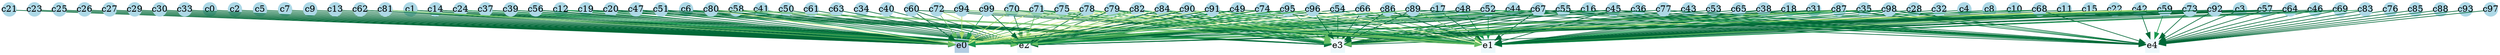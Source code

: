 digraph G {
	splines=false;
	c0[shape=circle, color=lightblue,style=filled ,height=0.30, width=0.30, fixedsize=true,];
	c1[shape=circle, color=lightblue,style=filled ,height=0.30, width=0.30, fixedsize=true,];
	c2[shape=circle, color=lightblue,style=filled ,height=0.30, width=0.30, fixedsize=true,];
	c3[shape=circle, color=lightblue,style=filled ,height=0.30, width=0.30, fixedsize=true,];
	c4[shape=circle, color=lightblue,style=filled ,height=0.30, width=0.30, fixedsize=true,];
	c5[shape=circle, color=lightblue,style=filled ,height=0.30, width=0.30, fixedsize=true,];
	c6[shape=circle, color=lightblue,style=filled ,height=0.30, width=0.30, fixedsize=true,];
	c7[shape=circle, color=lightblue,style=filled ,height=0.30, width=0.30, fixedsize=true,];
	c8[shape=circle, color=lightblue,style=filled ,height=0.30, width=0.30, fixedsize=true,];
	c9[shape=circle, color=lightblue,style=filled ,height=0.30, width=0.30, fixedsize=true,];
	c10[shape=circle, color=lightblue,style=filled ,height=0.30, width=0.30, fixedsize=true,];
	c11[shape=circle, color=lightblue,style=filled ,height=0.30, width=0.30, fixedsize=true,];
	c12[shape=circle, color=lightblue,style=filled ,height=0.30, width=0.30, fixedsize=true,];
	c13[shape=circle, color=lightblue,style=filled ,height=0.30, width=0.30, fixedsize=true,];
	c14[shape=circle, color=lightblue,style=filled ,height=0.30, width=0.30, fixedsize=true,];
	c15[shape=circle, color=lightblue,style=filled ,height=0.30, width=0.30, fixedsize=true,];
	c16[shape=circle, color=lightblue,style=filled ,height=0.30, width=0.30, fixedsize=true,];
	c17[shape=circle, color=lightblue,style=filled ,height=0.30, width=0.30, fixedsize=true,];
	c18[shape=circle, color=lightblue,style=filled ,height=0.30, width=0.30, fixedsize=true,];
	c19[shape=circle, color=lightblue,style=filled ,height=0.30, width=0.30, fixedsize=true,];
	c20[shape=circle, color=lightblue,style=filled ,height=0.30, width=0.30, fixedsize=true,];
	c21[shape=circle, color=lightblue,style=filled ,height=0.30, width=0.30, fixedsize=true,];
	c22[shape=circle, color=lightblue,style=filled ,height=0.30, width=0.30, fixedsize=true,];
	c23[shape=circle, color=lightblue,style=filled ,height=0.30, width=0.30, fixedsize=true,];
	c24[shape=circle, color=lightblue,style=filled ,height=0.30, width=0.30, fixedsize=true,];
	c25[shape=circle, color=lightblue,style=filled ,height=0.30, width=0.30, fixedsize=true,];
	c26[shape=circle, color=lightblue,style=filled ,height=0.30, width=0.30, fixedsize=true,];
	c27[shape=circle, color=lightblue,style=filled ,height=0.30, width=0.30, fixedsize=true,];
	c28[shape=circle, color=lightblue,style=filled ,height=0.30, width=0.30, fixedsize=true,];
	c29[shape=circle, color=lightblue,style=filled ,height=0.30, width=0.30, fixedsize=true,];
	c30[shape=circle, color=lightblue,style=filled ,height=0.30, width=0.30, fixedsize=true,];
	c31[shape=circle, color=lightblue,style=filled ,height=0.30, width=0.30, fixedsize=true,];
	c32[shape=circle, color=lightblue,style=filled ,height=0.30, width=0.30, fixedsize=true,];
	c33[shape=circle, color=lightblue,style=filled ,height=0.30, width=0.30, fixedsize=true,];
	c34[shape=circle, color=lightblue,style=filled ,height=0.30, width=0.30, fixedsize=true,];
	c35[shape=circle, color=lightblue,style=filled ,height=0.30, width=0.30, fixedsize=true,];
	c36[shape=circle, color=lightblue,style=filled ,height=0.30, width=0.30, fixedsize=true,];
	c37[shape=circle, color=lightblue,style=filled ,height=0.30, width=0.30, fixedsize=true,];
	c38[shape=circle, color=lightblue,style=filled ,height=0.30, width=0.30, fixedsize=true,];
	c39[shape=circle, color=lightblue,style=filled ,height=0.30, width=0.30, fixedsize=true,];
	c40[shape=circle, color=lightblue,style=filled ,height=0.30, width=0.30, fixedsize=true,];
	c41[shape=circle, color=lightblue,style=filled ,height=0.30, width=0.30, fixedsize=true,];
	c42[shape=circle, color=lightblue,style=filled ,height=0.30, width=0.30, fixedsize=true,];
	c43[shape=circle, color=lightblue,style=filled ,height=0.30, width=0.30, fixedsize=true,];
	c44[shape=circle, color=lightblue,style=filled ,height=0.30, width=0.30, fixedsize=true,];
	c45[shape=circle, color=lightblue,style=filled ,height=0.30, width=0.30, fixedsize=true,];
	c46[shape=circle, color=lightblue,style=filled ,height=0.30, width=0.30, fixedsize=true,];
	c47[shape=circle, color=lightblue,style=filled ,height=0.30, width=0.30, fixedsize=true,];
	c48[shape=circle, color=lightblue,style=filled ,height=0.30, width=0.30, fixedsize=true,];
	c49[shape=circle, color=lightblue,style=filled ,height=0.30, width=0.30, fixedsize=true,];
	c50[shape=circle, color=lightblue,style=filled ,height=0.30, width=0.30, fixedsize=true,];
	c51[shape=circle, color=lightblue,style=filled ,height=0.30, width=0.30, fixedsize=true,];
	c52[shape=circle, color=lightblue,style=filled ,height=0.30, width=0.30, fixedsize=true,];
	c53[shape=circle, color=lightblue,style=filled ,height=0.30, width=0.30, fixedsize=true,];
	c54[shape=circle, color=lightblue,style=filled ,height=0.30, width=0.30, fixedsize=true,];
	c55[shape=circle, color=lightblue,style=filled ,height=0.30, width=0.30, fixedsize=true,];
	c56[shape=circle, color=lightblue,style=filled ,height=0.30, width=0.30, fixedsize=true,];
	c57[shape=circle, color=lightblue,style=filled ,height=0.30, width=0.30, fixedsize=true,];
	c58[shape=circle, color=lightblue,style=filled ,height=0.30, width=0.30, fixedsize=true,];
	c59[shape=circle, color=lightblue,style=filled ,height=0.30, width=0.30, fixedsize=true,];
	c60[shape=circle, color=lightblue,style=filled ,height=0.30, width=0.30, fixedsize=true,];
	c61[shape=circle, color=lightblue,style=filled ,height=0.30, width=0.30, fixedsize=true,];
	c62[shape=circle, color=lightblue,style=filled ,height=0.30, width=0.30, fixedsize=true,];
	c63[shape=circle, color=lightblue,style=filled ,height=0.30, width=0.30, fixedsize=true,];
	c64[shape=circle, color=lightblue,style=filled ,height=0.30, width=0.30, fixedsize=true,];
	c65[shape=circle, color=lightblue,style=filled ,height=0.30, width=0.30, fixedsize=true,];
	c66[shape=circle, color=lightblue,style=filled ,height=0.30, width=0.30, fixedsize=true,];
	c67[shape=circle, color=lightblue,style=filled ,height=0.30, width=0.30, fixedsize=true,];
	c68[shape=circle, color=lightblue,style=filled ,height=0.30, width=0.30, fixedsize=true,];
	c69[shape=circle, color=lightblue,style=filled ,height=0.30, width=0.30, fixedsize=true,];
	c70[shape=circle, color=lightblue,style=filled ,height=0.30, width=0.30, fixedsize=true,];
	c71[shape=circle, color=lightblue,style=filled ,height=0.30, width=0.30, fixedsize=true,];
	c72[shape=circle, color=lightblue,style=filled ,height=0.30, width=0.30, fixedsize=true,];
	c73[shape=circle, color=lightblue,style=filled ,height=0.30, width=0.30, fixedsize=true,];
	c74[shape=circle, color=lightblue,style=filled ,height=0.30, width=0.30, fixedsize=true,];
	c75[shape=circle, color=lightblue,style=filled ,height=0.30, width=0.30, fixedsize=true,];
	c76[shape=circle, color=lightblue,style=filled ,height=0.30, width=0.30, fixedsize=true,];
	c77[shape=circle, color=lightblue,style=filled ,height=0.30, width=0.30, fixedsize=true,];
	c78[shape=circle, color=lightblue,style=filled ,height=0.30, width=0.30, fixedsize=true,];
	c79[shape=circle, color=lightblue,style=filled ,height=0.30, width=0.30, fixedsize=true,];
	c80[shape=circle, color=lightblue,style=filled ,height=0.30, width=0.30, fixedsize=true,];
	c81[shape=circle, color=lightblue,style=filled ,height=0.30, width=0.30, fixedsize=true,];
	c82[shape=circle, color=lightblue,style=filled ,height=0.30, width=0.30, fixedsize=true,];
	c83[shape=circle, color=lightblue,style=filled ,height=0.30, width=0.30, fixedsize=true,];
	c84[shape=circle, color=lightblue,style=filled ,height=0.30, width=0.30, fixedsize=true,];
	c85[shape=circle, color=lightblue,style=filled ,height=0.30, width=0.30, fixedsize=true,];
	c86[shape=circle, color=lightblue,style=filled ,height=0.30, width=0.30, fixedsize=true,];
	c87[shape=circle, color=lightblue,style=filled ,height=0.30, width=0.30, fixedsize=true,];
	c88[shape=circle, color=lightblue,style=filled ,height=0.30, width=0.30, fixedsize=true,];
	c89[shape=circle, color=lightblue,style=filled ,height=0.30, width=0.30, fixedsize=true,];
	c90[shape=circle, color=lightblue,style=filled ,height=0.30, width=0.30, fixedsize=true,];
	c91[shape=circle, color=lightblue,style=filled ,height=0.30, width=0.30, fixedsize=true,];
	c92[shape=circle, color=lightblue,style=filled ,height=0.30, width=0.30, fixedsize=true,];
	c93[shape=circle, color=lightblue,style=filled ,height=0.30, width=0.30, fixedsize=true,];
	c94[shape=circle, color=lightblue,style=filled ,height=0.30, width=0.30, fixedsize=true,];
	c95[shape=circle, color=lightblue,style=filled ,height=0.30, width=0.30, fixedsize=true,];
	c96[shape=circle, color=lightblue,style=filled ,height=0.30, width=0.30, fixedsize=true,];
	c97[shape=circle, color=lightblue,style=filled ,height=0.30, width=0.30, fixedsize=true,];
	c98[shape=circle, color=lightblue,style=filled ,height=0.30, width=0.30, fixedsize=true,];
	c99[shape=circle, color=lightblue,style=filled ,height=0.30, width=0.30, fixedsize=true,];
	e0[shape=box, color="#b3cde3",style=filled ,height=0.30, width=0.30, fixedsize=true,];
	e1[shape=box, color="#edf8fb",style=filled ,height=0.30, width=0.30, fixedsize=true,];
	e2[shape=box, color="#edf8fb",style=filled ,height=0.30, width=0.30, fixedsize=true,];
	e3[shape=box, color="#edf8fb",style=filled ,height=0.30, width=0.30, fixedsize=true,];
	e4[shape=box, color="#edf8fb",style=filled ,height=0.30, width=0.30, fixedsize=true,];
	"c0" -> "e0"[color="#006837"];
	"c1" -> "e0"[color="#006837"];
	"c1" -> "e2"[color="#006837"];
	"c2" -> "e0"[color="#006837"];
	"c3" -> "e1"[color="#006837"];
	"c3" -> "e2"[color="#006837"];
	"c3" -> "e4"[color="#006837"];
	"c4" -> "e1"[color="#006837"];
	"c5" -> "e0"[color="#006837"];
	"c6" -> "e0"[color="#006837"];
	"c6" -> "e2"[color="#1a9850"];
	"c6" -> "e3"[color="#006837"];
	"c7" -> "e0"[color="#006837"];
	"c8" -> "e1"[color="#006837"];
	"c9" -> "e0"[color="#006837"];
	"c10" -> "e1"[color="#006837"];
	"c11" -> "e1"[color="#006837"];
	"c12" -> "e0"[color="#006837"];
	"c12" -> "e2"[color="#1a9850"];
	"c12" -> "e3"[color="#1a9850"];
	"c13" -> "e0"[color="#006837"];
	"c14" -> "e0"[color="#006837"];
	"c14" -> "e2"[color="#006837"];
	"c15" -> "e1"[color="#006837"];
	"c16" -> "e0"[color="#006837"];
	"c16" -> "e3"[color="#006837"];
	"c16" -> "e4"[color="#006837"];
	"c17" -> "e1"[color="#006837"];
	"c17" -> "e2"[color="#006837"];
	"c18" -> "e1"[color="#006837"];
	"c18" -> "e3"[color="#006837"];
	"c19" -> "e0"[color="#006837"];
	"c19" -> "e3"[color="#006837"];
	"c20" -> "e0"[color="#006837"];
	"c20" -> "e3"[color="#006837"];
	"c21" -> "e0"[color="#006837"];
	"c22" -> "e1"[color="#006837"];
	"c23" -> "e0"[color="#006837"];
	"c24" -> "e0"[color="#006837"];
	"c24" -> "e2"[color="#1a9850"];
	"c25" -> "e0"[color="#006837"];
	"c26" -> "e0"[color="#006837"];
	"c27" -> "e0"[color="#006837"];
	"c28" -> "e1"[color="#006837"];
	"c29" -> "e0"[color="#006837"];
	"c30" -> "e0"[color="#006837"];
	"c31" -> "e1"[color="#006837"];
	"c31" -> "e3"[color="#006837"];
	"c32" -> "e1"[color="#006837"];
	"c33" -> "e0"[color="#006837"];
	"c34" -> "e2"[color="#006837"];
	"c35" -> "e0"[color="#a6d96a"];
	"c35" -> "e1"[color="#1a9850"];
	"c35" -> "e3"[color="#006837"];
	"c35" -> "e4"[color="#1a9850"];
	"c36" -> "e3"[color="#006837"];
	"c37" -> "e0"[color="#1a9850"];
	"c37" -> "e2"[color="#006837"];
	"c38" -> "e1"[color="#006837"];
	"c38" -> "e3"[color="#006837"];
	"c39" -> "e0"[color="#1a9850"];
	"c39" -> "e2"[color="#006837"];
	"c40" -> "e2"[color="#006837"];
	"c41" -> "e2"[color="#006837"];
	"c42" -> "e0"[color="#d9ef8b"];
	"c42" -> "e1"[color="#66bd63"];
	"c42" -> "e4"[color="#006837"];
	"c43" -> "e3"[color="#006837"];
	"c44" -> "e0"[color="#1a9850"];
	"c44" -> "e3"[color="#006837"];
	"c44" -> "e4"[color="#006837"];
	"c45" -> "e0"[color="#1a9850"];
	"c45" -> "e1"[color="#006837"];
	"c45" -> "e2"[color="#006837"];
	"c45" -> "e4"[color="#006837"];
	"c46" -> "e2"[color="#006837"];
	"c46" -> "e4"[color="#006837"];
	"c47" -> "e0"[color="#006837"];
	"c47" -> "e3"[color="#006837"];
	"c48" -> "e1"[color="#1a9850"];
	"c48" -> "e2"[color="#006837"];
	"c49" -> "e0"[color="#006837"];
	"c49" -> "e2"[color="#006837"];
	"c49" -> "e4"[color="#006837"];
	"c50" -> "e2"[color="#006837"];
	"c51" -> "e0"[color="#006837"];
	"c51" -> "e3"[color="#006837"];
	"c52" -> "e0"[color="#66bd63"];
	"c52" -> "e1"[color="#1a9850"];
	"c52" -> "e2"[color="#006837"];
	"c52" -> "e4"[color="#1a9850"];
	"c53" -> "e3"[color="#006837"];
	"c54" -> "e0"[color="#006837"];
	"c54" -> "e1"[color="#1a9850"];
	"c54" -> "e3"[color="#006837"];
	"c55" -> "e0"[color="#006837"];
	"c55" -> "e3"[color="#006837"];
	"c55" -> "e4"[color="#1a9850"];
	"c56" -> "e0"[color="#006837"];
	"c56" -> "e2"[color="#006837"];
	"c57" -> "e1"[color="#006837"];
	"c57" -> "e2"[color="#006837"];
	"c57" -> "e4"[color="#006837"];
	"c58" -> "e0"[color="#1a9850"];
	"c58" -> "e1"[color="#66bd63"];
	"c58" -> "e2"[color="#006837"];
	"c59" -> "e0"[color="#a6d96a"];
	"c59" -> "e1"[color="#66bd63"];
	"c59" -> "e4"[color="#1a9850"];
	"c60" -> "e0"[color="#006837"];
	"c60" -> "e1"[color="#006837"];
	"c60" -> "e2"[color="#006837"];
	"c61" -> "e2"[color="#006837"];
	"c62" -> "e0"[color="#006837"];
	"c62" -> "e2"[color="#006837"];
	"c63" -> "e2"[color="#006837"];
	"c64" -> "e2"[color="#006837"];
	"c64" -> "e4"[color="#006837"];
	"c65" -> "e3"[color="#006837"];
	"c66" -> "e0"[color="#006837"];
	"c66" -> "e1"[color="#66bd63"];
	"c66" -> "e3"[color="#006837"];
	"c67" -> "e0"[color="#66bd63"];
	"c67" -> "e1"[color="#006837"];
	"c67" -> "e2"[color="#1a9850"];
	"c67" -> "e3"[color="#006837"];
	"c67" -> "e4"[color="#006837"];
	"c68" -> "e0"[color="#1a9850"];
	"c68" -> "e1"[color="#006837"];
	"c68" -> "e4"[color="#006837"];
	"c69" -> "e1"[color="#006837"];
	"c69" -> "e3"[color="#006837"];
	"c69" -> "e4"[color="#006837"];
	"c70" -> "e0"[color="#a6d96a"];
	"c70" -> "e1"[color="#66bd63"];
	"c70" -> "e2"[color="#006837"];
	"c70" -> "e3"[color="#006837"];
	"c71" -> "e0"[color="#d9ef8b"];
	"c71" -> "e1"[color="#1a9850"];
	"c71" -> "e2"[color="#66bd63"];
	"c71" -> "e3"[color="#006837"];
	"c72" -> "e0"[color="#66bd63"];
	"c72" -> "e1"[color="#006837"];
	"c72" -> "e2"[color="#a6d96a"];
	"c73" -> "e0"[color="#1a9850"];
	"c73" -> "e1"[color="#006837"];
	"c73" -> "e4"[color="#006837"];
	"c74" -> "e0"[color="#a6d96a"];
	"c74" -> "e1"[color="#006837"];
	"c74" -> "e2"[color="#006837"];
	"c74" -> "e3"[color="#66bd63"];
	"c75" -> "e0"[color="#66bd63"];
	"c75" -> "e1"[color="#a6d96a"];
	"c76" -> "e4"[color="#006837"];
	"c77" -> "e0"[color="#006837"];
	"c77" -> "e4"[color="#006837"];
	"c78" -> "e0"[color="#66bd63"];
	"c78" -> "e1"[color="#66bd63"];
	"c78" -> "e2"[color="#006837"];
	"c78" -> "e3"[color="#1a9850"];
	"c79" -> "e0"[color="#d9ef8b"];
	"c79" -> "e1"[color="#006837"];
	"c79" -> "e2"[color="#006837"];
	"c79" -> "e3"[color="#006837"];
	"c80" -> "e0"[color="#d9ef8b"];
	"c80" -> "e1"[color="#66bd63"];
	"c80" -> "e2"[color="#006837"];
	"c81" -> "e0"[color="#66bd63"];
	"c81" -> "e2"[color="#66bd63"];
	"c82" -> "e0"[color="#66bd63"];
	"c82" -> "e1"[color="#1a9850"];
	"c82" -> "e2"[color="#66bd63"];
	"c82" -> "e3"[color="#1a9850"];
	"c83" -> "e1"[color="#1a9850"];
	"c83" -> "e4"[color="#006837"];
	"c84" -> "e0"[color="#ffffbf"];
	"c84" -> "e1"[color="#1a9850"];
	"c84" -> "e2"[color="#006837"];
	"c84" -> "e3"[color="#006837"];
	"c85" -> "e4"[color="#006837"];
	"c86" -> "e0"[color="#ffffbf"];
	"c86" -> "e1"[color="#006837"];
	"c86" -> "e3"[color="#006837"];
	"c87" -> "e0"[color="#006837"];
	"c87" -> "e1"[color="#1a9850"];
	"c87" -> "e3"[color="#66bd63"];
	"c87" -> "e4"[color="#006837"];
	"c88" -> "e4"[color="#006837"];
	"c89" -> "e0"[color="#1a9850"];
	"c89" -> "e1"[color="#66bd63"];
	"c89" -> "e2"[color="#66bd63"];
	"c89" -> "e3"[color="#006837"];
	"c89" -> "e4"[color="#006837"];
	"c90" -> "e0"[color="#a6d96a"];
	"c90" -> "e1"[color="#66bd63"];
	"c90" -> "e2"[color="#006837"];
	"c90" -> "e3"[color="#1a9850"];
	"c91" -> "e0"[color="#d9ef8b"];
	"c91" -> "e1"[color="#1a9850"];
	"c91" -> "e2"[color="#006837"];
	"c91" -> "e3"[color="#66bd63"];
	"c92" -> "e2"[color="#006837"];
	"c92" -> "e4"[color="#006837"];
	"c93" -> "e4"[color="#006837"];
	"c94" -> "e0"[color="#a6d96a"];
	"c94" -> "e1"[color="#66bd63"];
	"c95" -> "e0"[color="#66bd63"];
	"c95" -> "e1"[color="#66bd63"];
	"c95" -> "e2"[color="#1a9850"];
	"c95" -> "e3"[color="#66bd63"];
	"c96" -> "e0"[color="#1a9850"];
	"c96" -> "e1"[color="#ffffbf"];
	"c96" -> "e2"[color="#66bd63"];
	"c96" -> "e3"[color="#006837"];
	"c97" -> "e4"[color="#006837"];
	"c98" -> "e0"[color="#1a9850"];
	"c98" -> "e1"[color="#006837"];
	"c98" -> "e4"[color="#006837"];
	"c99" -> "e0"[color="#1a9850"];
	"c99" -> "e1"[color="#66bd63"];
	"c99" -> "e2"[color="#006837"];
}